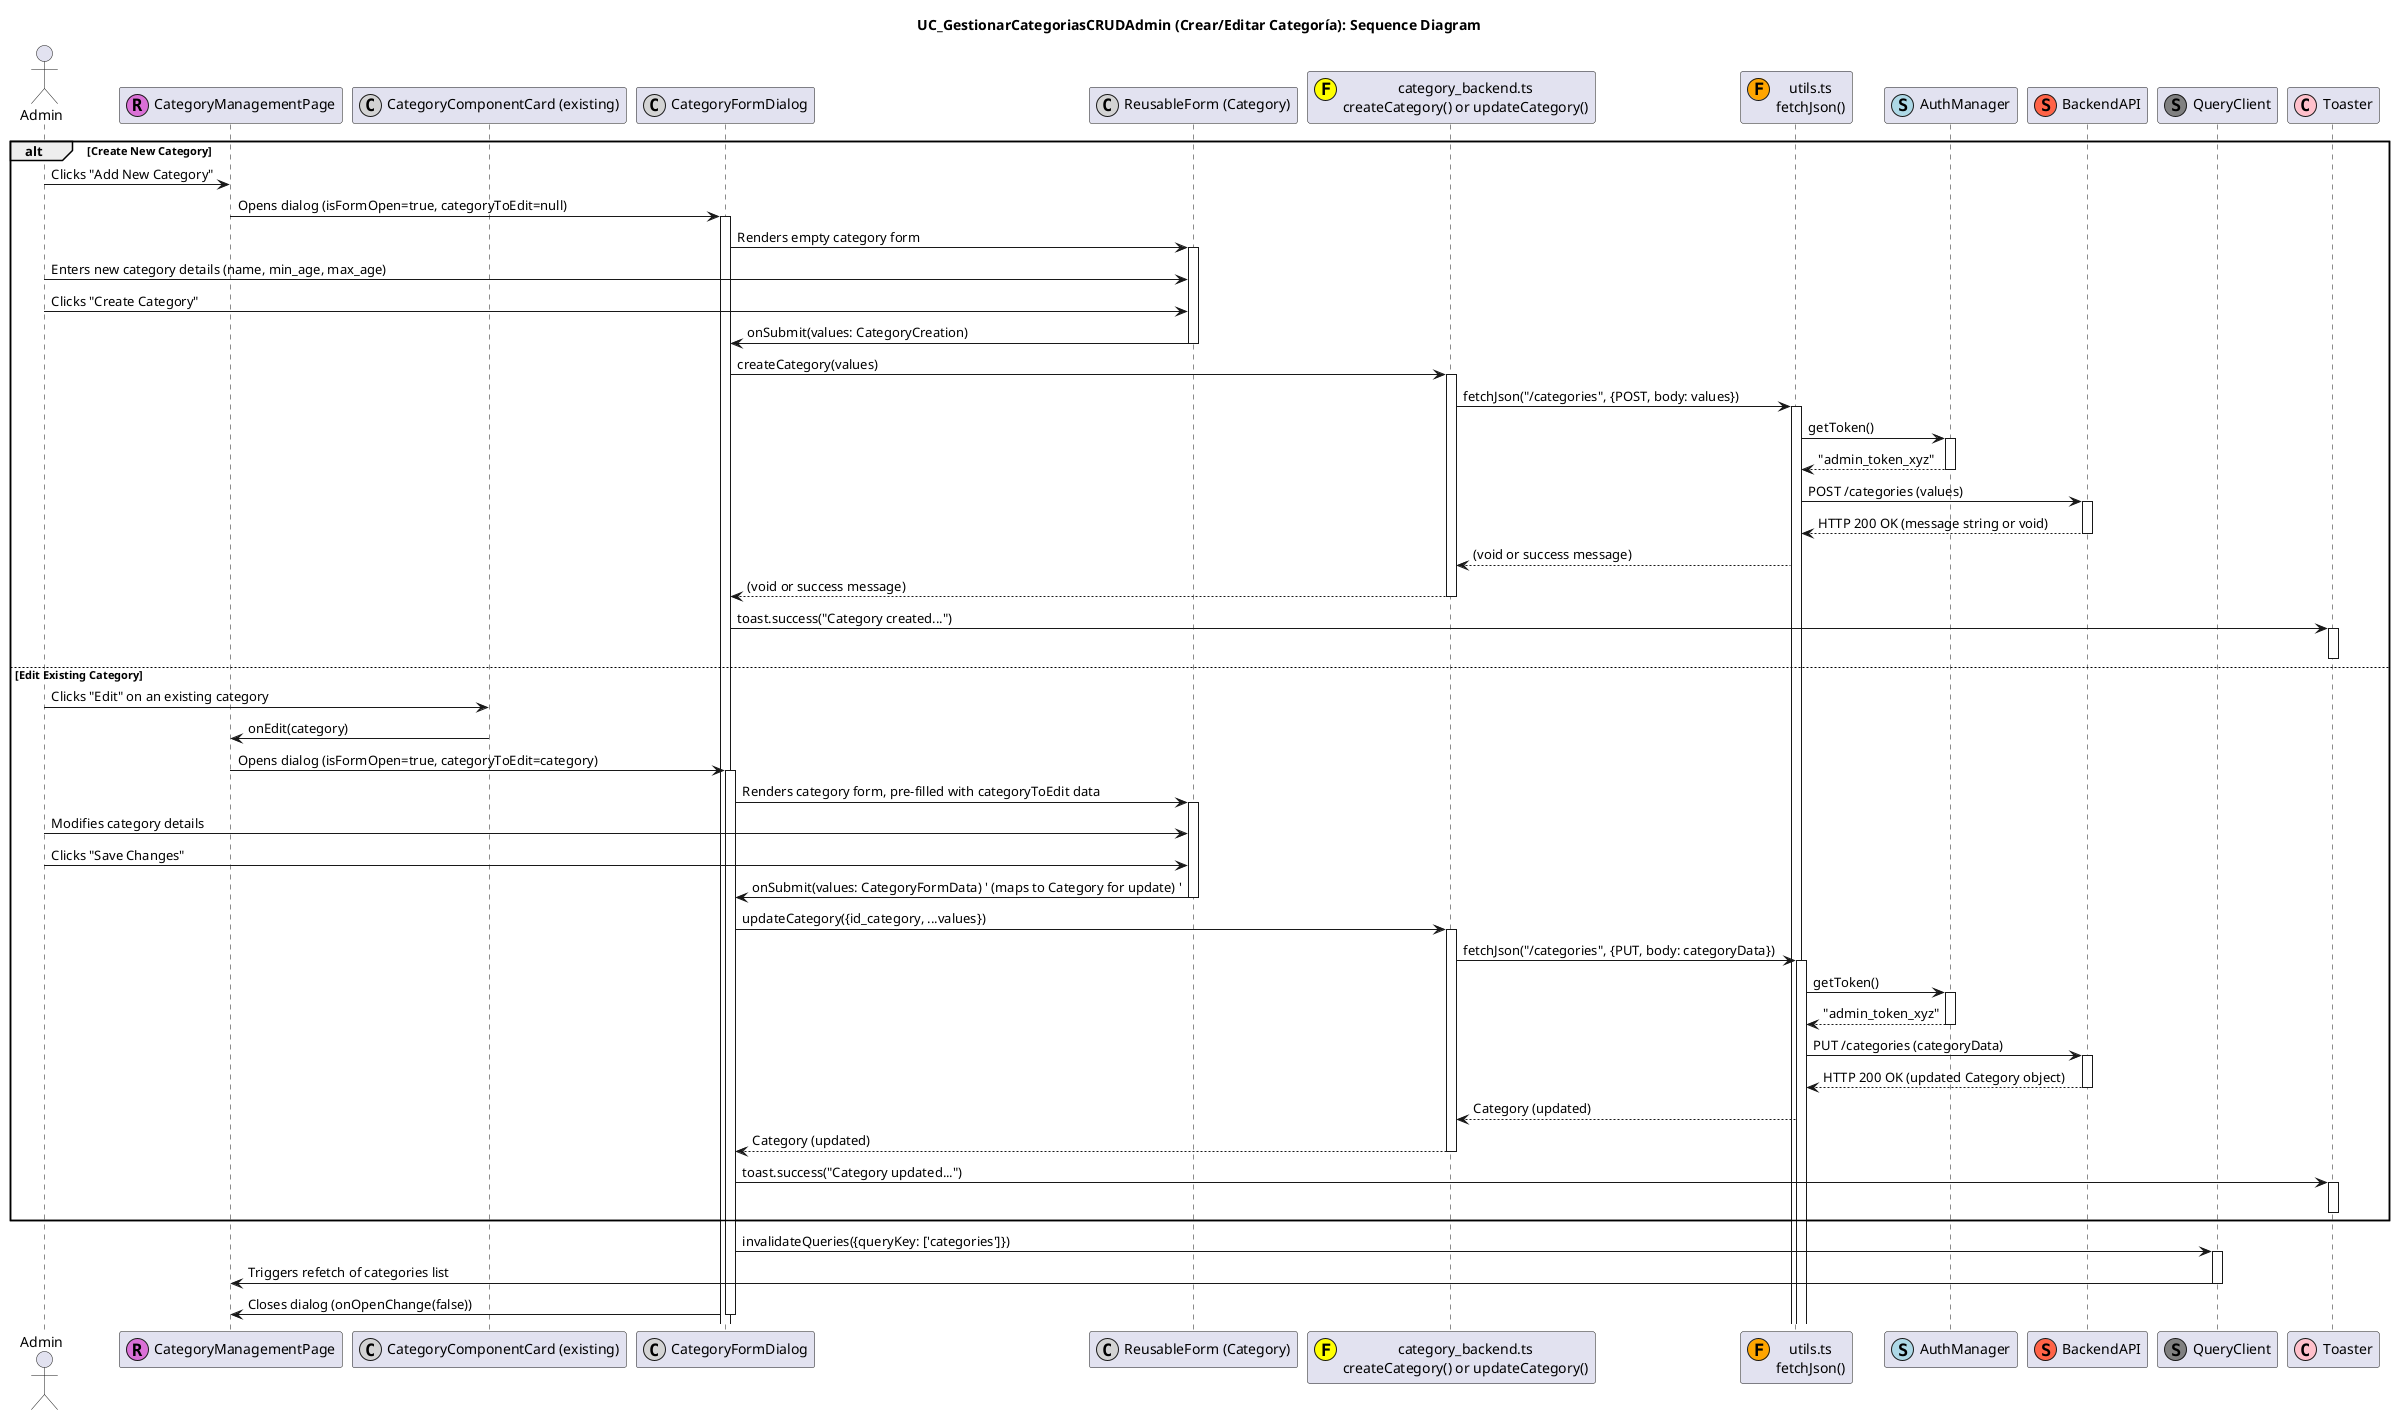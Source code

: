 @startuml
title UC_GestionarCategoriasCRUDAdmin (Crear/Editar Categoría): Sequence Diagram

actor "Admin" as AdminUser
participant "CategoryManagementPage" as CatMgmtPage <<(R,orchid)>>
participant "CategoryComponentCard (existing)" as CatCard <<(C,lightgrey)>>
participant "CategoryFormDialog" as CatFormDialog <<(C,lightgrey)>>
participant "ReusableForm (Category)" as CatForm <<(C,lightgrey)>>
participant "category_backend.ts\ncreateCategory() or updateCategory()" as CatBackend <<(F,yellow)>>
participant "utils.ts\nfetchJson()" as FetchUtil <<(F,orange)>>
participant "AuthManager" as AuthMgr <<(S,lightblue)>>
participant "BackendAPI" as API <<(S,tomato)>>
participant "QueryClient" as QueryClient <<(S,grey)>>
participant "Toaster" as Toaster <<(C,pink)>>

alt Create New Category
  AdminUser -> CatMgmtPage : Clicks "Add New Category"
  CatMgmtPage -> CatFormDialog : Opens dialog (isFormOpen=true, categoryToEdit=null)
  activate CatFormDialog
  CatFormDialog -> CatForm : Renders empty category form
  activate CatForm
  AdminUser -> CatForm : Enters new category details (name, min_age, max_age)
  AdminUser -> CatForm : Clicks "Create Category"
  CatForm -> CatFormDialog : onSubmit(values: CategoryCreation)
  deactivate CatForm

  CatFormDialog -> CatBackend : createCategory(values)
  activate CatBackend
  CatBackend -> FetchUtil : fetchJson("/categories", {POST, body: values})
  activate FetchUtil
  FetchUtil -> AuthMgr : getToken()
  activate AuthMgr
  AuthMgr --> FetchUtil : "admin_token_xyz"
  deactivate AuthMgr
  FetchUtil -> API : POST /categories (values)
  activate API
  API --> FetchUtil : HTTP 200 OK (message string or void)
  deactivate API
  FetchUtil --> CatBackend : (void or success message)
  CatBackend --> CatFormDialog : (void or success message)
  deactivate CatBackend

  CatFormDialog -> Toaster : toast.success("Category created...")
  activate Toaster
  deactivate Toaster
else Edit Existing Category
  AdminUser -> CatCard : Clicks "Edit" on an existing category
  CatCard -> CatMgmtPage : onEdit(category)
  CatMgmtPage -> CatFormDialog : Opens dialog (isFormOpen=true, categoryToEdit=category)
  activate CatFormDialog
  CatFormDialog -> CatForm : Renders category form, pre-filled with categoryToEdit data
  activate CatForm
  AdminUser -> CatForm : Modifies category details
  AdminUser -> CatForm : Clicks "Save Changes"
  CatForm -> CatFormDialog : onSubmit(values: CategoryFormData) ' (maps to Category for update) '
  deactivate CatForm

  CatFormDialog -> CatBackend : updateCategory({id_category, ...values})
  activate CatBackend
  CatBackend -> FetchUtil : fetchJson("/categories", {PUT, body: categoryData})
  activate FetchUtil
  FetchUtil -> AuthMgr : getToken()
  activate AuthMgr
  AuthMgr --> FetchUtil : "admin_token_xyz"
  deactivate AuthMgr
  FetchUtil -> API : PUT /categories (categoryData)
  activate API
  API --> FetchUtil : HTTP 200 OK (updated Category object)
  deactivate API
  FetchUtil --> CatBackend : Category (updated)
  CatBackend --> CatFormDialog : Category (updated)
  deactivate CatBackend

  CatFormDialog -> Toaster : toast.success("Category updated...")
  activate Toaster
  deactivate Toaster
end

CatFormDialog -> QueryClient : invalidateQueries({queryKey: ['categories']})
activate QueryClient
QueryClient -> CatMgmtPage : Triggers refetch of categories list
deactivate QueryClient
CatFormDialog -> CatMgmtPage : Closes dialog (onOpenChange(false))
deactivate CatFormDialog
deactivate CatMgmtPage
@enduml